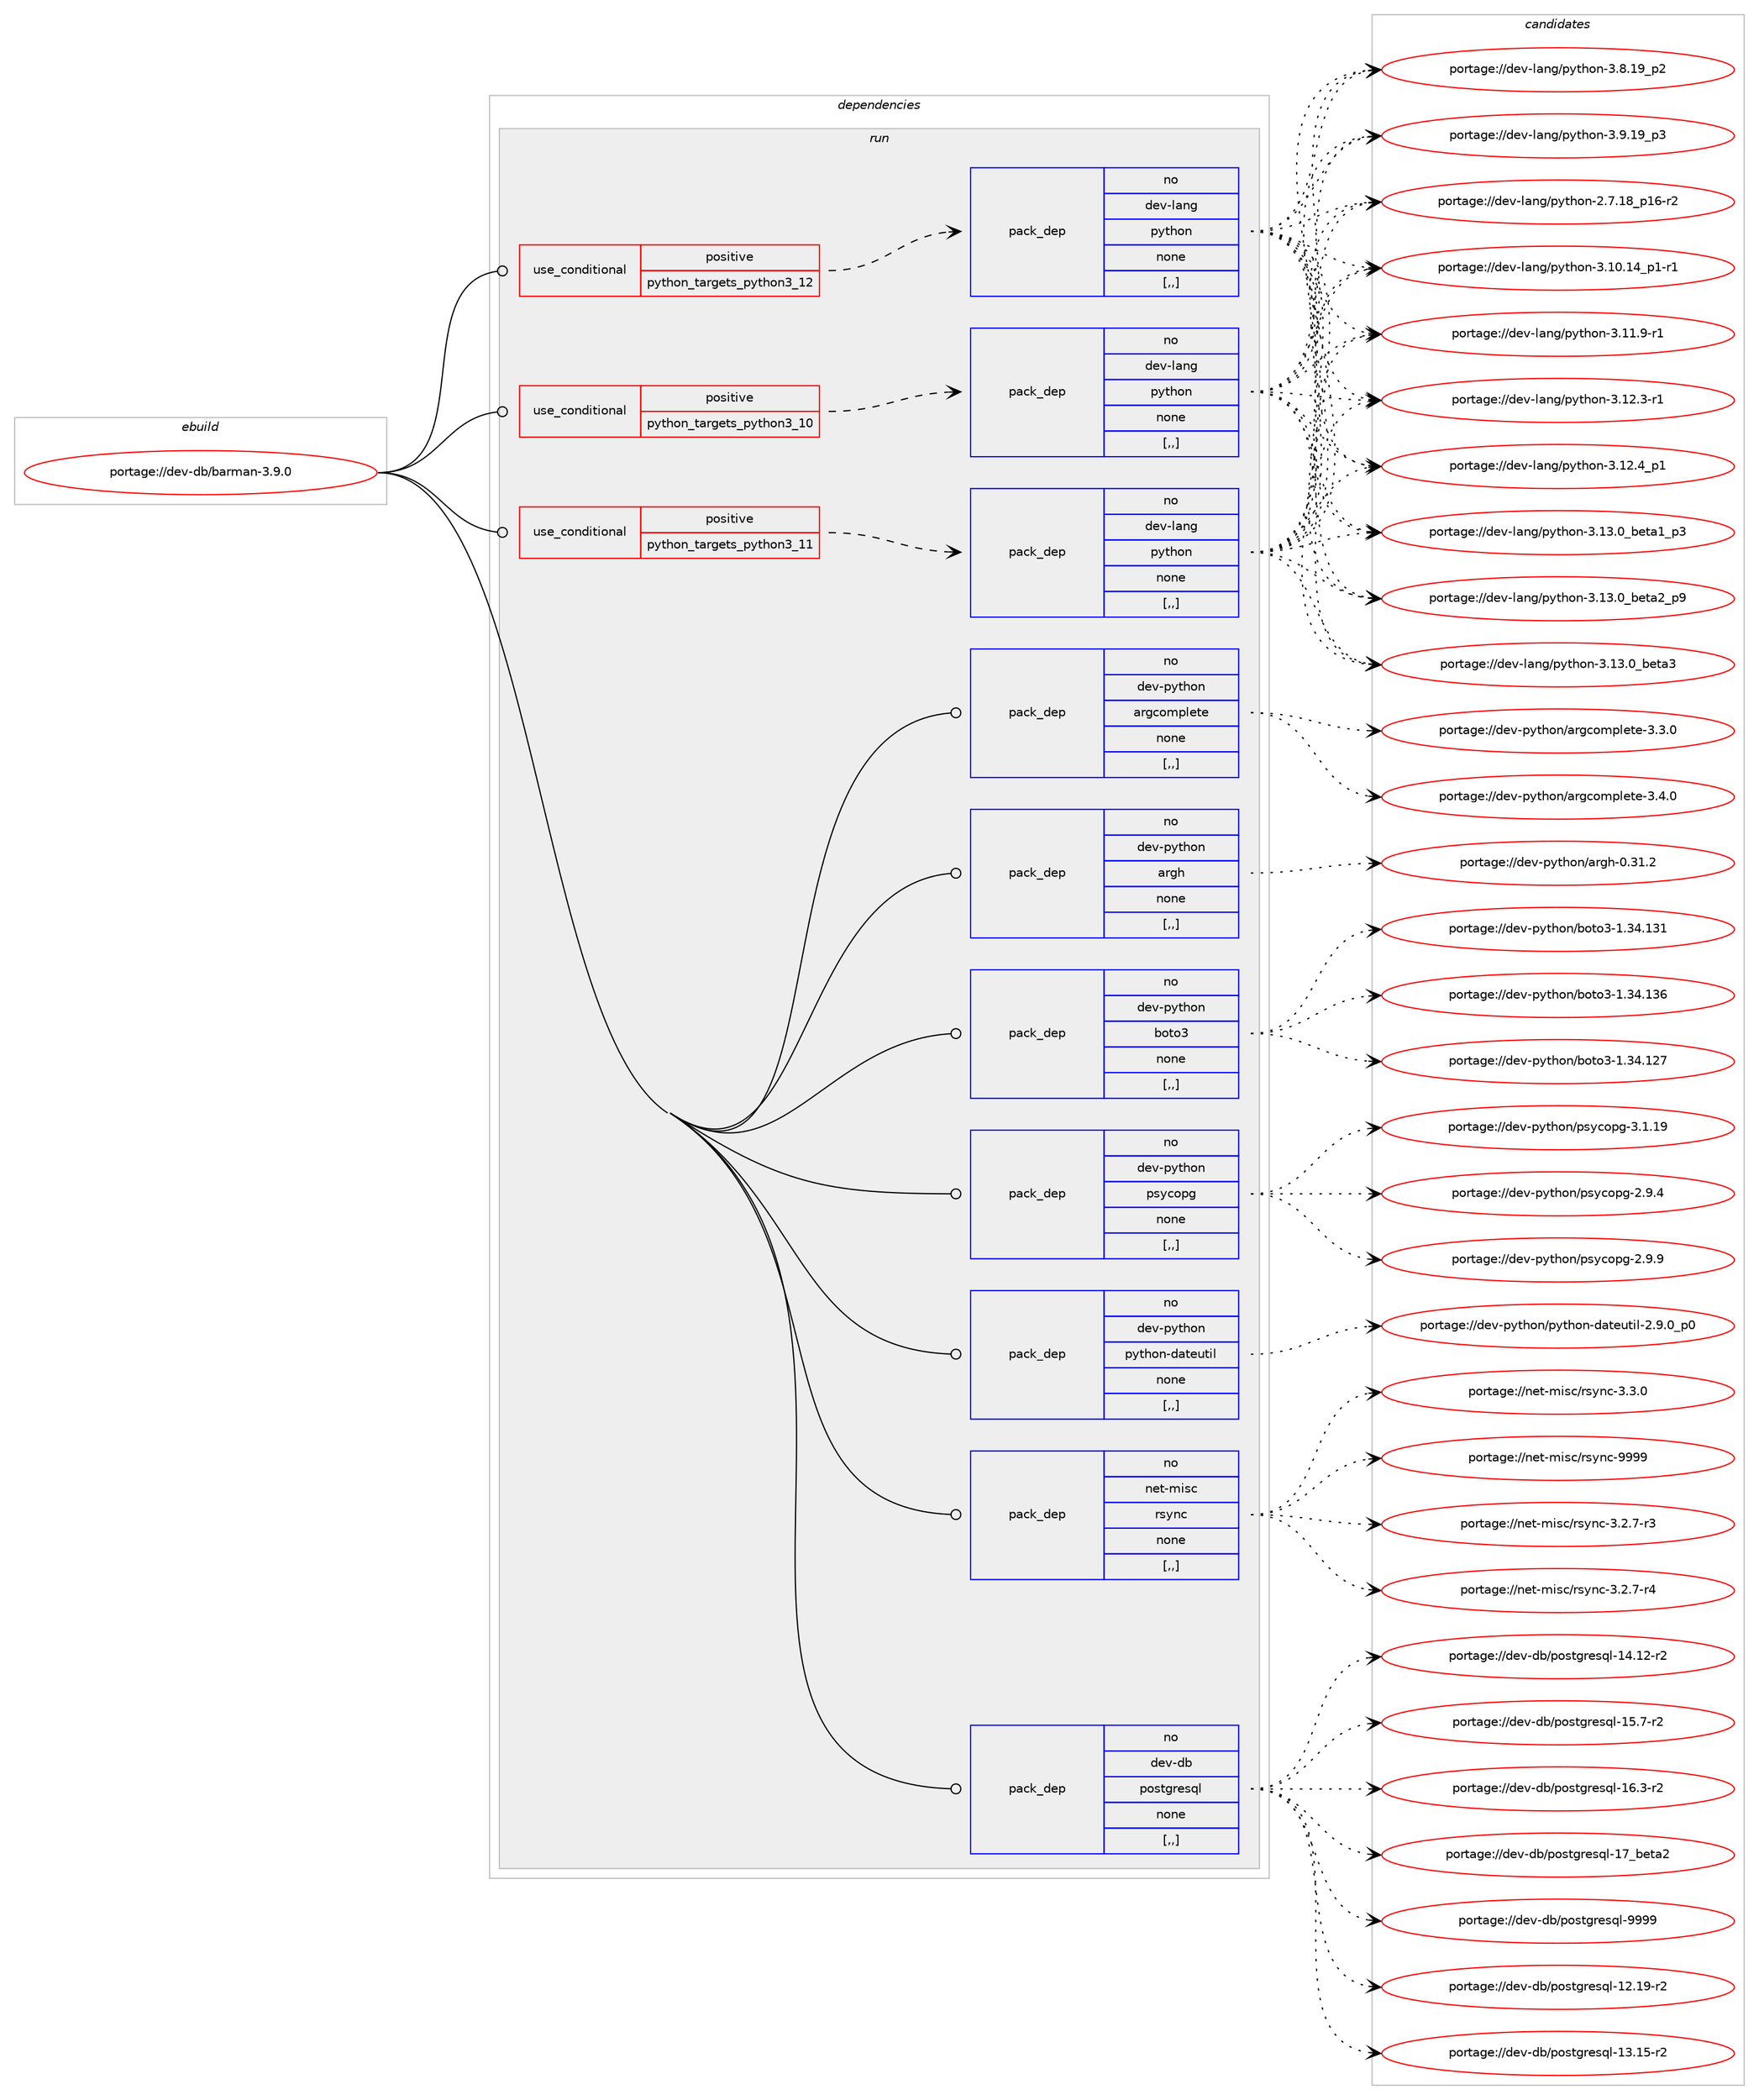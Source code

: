 digraph prolog {

# *************
# Graph options
# *************

newrank=true;
concentrate=true;
compound=true;
graph [rankdir=LR,fontname=Helvetica,fontsize=10,ranksep=1.5];#, ranksep=2.5, nodesep=0.2];
edge  [arrowhead=vee];
node  [fontname=Helvetica,fontsize=10];

# **********
# The ebuild
# **********

subgraph cluster_leftcol {
color=gray;
rank=same;
label=<<i>ebuild</i>>;
id [label="portage://dev-db/barman-3.9.0", color=red, width=4, href="../dev-db/barman-3.9.0.svg"];
}

# ****************
# The dependencies
# ****************

subgraph cluster_midcol {
color=gray;
label=<<i>dependencies</i>>;
subgraph cluster_compile {
fillcolor="#eeeeee";
style=filled;
label=<<i>compile</i>>;
}
subgraph cluster_compileandrun {
fillcolor="#eeeeee";
style=filled;
label=<<i>compile and run</i>>;
}
subgraph cluster_run {
fillcolor="#eeeeee";
style=filled;
label=<<i>run</i>>;
subgraph cond16571 {
dependency64077 [label=<<TABLE BORDER="0" CELLBORDER="1" CELLSPACING="0" CELLPADDING="4"><TR><TD ROWSPAN="3" CELLPADDING="10">use_conditional</TD></TR><TR><TD>positive</TD></TR><TR><TD>python_targets_python3_10</TD></TR></TABLE>>, shape=none, color=red];
subgraph pack46614 {
dependency64078 [label=<<TABLE BORDER="0" CELLBORDER="1" CELLSPACING="0" CELLPADDING="4" WIDTH="220"><TR><TD ROWSPAN="6" CELLPADDING="30">pack_dep</TD></TR><TR><TD WIDTH="110">no</TD></TR><TR><TD>dev-lang</TD></TR><TR><TD>python</TD></TR><TR><TD>none</TD></TR><TR><TD>[,,]</TD></TR></TABLE>>, shape=none, color=blue];
}
dependency64077:e -> dependency64078:w [weight=20,style="dashed",arrowhead="vee"];
}
id:e -> dependency64077:w [weight=20,style="solid",arrowhead="odot"];
subgraph cond16572 {
dependency64079 [label=<<TABLE BORDER="0" CELLBORDER="1" CELLSPACING="0" CELLPADDING="4"><TR><TD ROWSPAN="3" CELLPADDING="10">use_conditional</TD></TR><TR><TD>positive</TD></TR><TR><TD>python_targets_python3_11</TD></TR></TABLE>>, shape=none, color=red];
subgraph pack46615 {
dependency64080 [label=<<TABLE BORDER="0" CELLBORDER="1" CELLSPACING="0" CELLPADDING="4" WIDTH="220"><TR><TD ROWSPAN="6" CELLPADDING="30">pack_dep</TD></TR><TR><TD WIDTH="110">no</TD></TR><TR><TD>dev-lang</TD></TR><TR><TD>python</TD></TR><TR><TD>none</TD></TR><TR><TD>[,,]</TD></TR></TABLE>>, shape=none, color=blue];
}
dependency64079:e -> dependency64080:w [weight=20,style="dashed",arrowhead="vee"];
}
id:e -> dependency64079:w [weight=20,style="solid",arrowhead="odot"];
subgraph cond16573 {
dependency64081 [label=<<TABLE BORDER="0" CELLBORDER="1" CELLSPACING="0" CELLPADDING="4"><TR><TD ROWSPAN="3" CELLPADDING="10">use_conditional</TD></TR><TR><TD>positive</TD></TR><TR><TD>python_targets_python3_12</TD></TR></TABLE>>, shape=none, color=red];
subgraph pack46616 {
dependency64082 [label=<<TABLE BORDER="0" CELLBORDER="1" CELLSPACING="0" CELLPADDING="4" WIDTH="220"><TR><TD ROWSPAN="6" CELLPADDING="30">pack_dep</TD></TR><TR><TD WIDTH="110">no</TD></TR><TR><TD>dev-lang</TD></TR><TR><TD>python</TD></TR><TR><TD>none</TD></TR><TR><TD>[,,]</TD></TR></TABLE>>, shape=none, color=blue];
}
dependency64081:e -> dependency64082:w [weight=20,style="dashed",arrowhead="vee"];
}
id:e -> dependency64081:w [weight=20,style="solid",arrowhead="odot"];
subgraph pack46617 {
dependency64083 [label=<<TABLE BORDER="0" CELLBORDER="1" CELLSPACING="0" CELLPADDING="4" WIDTH="220"><TR><TD ROWSPAN="6" CELLPADDING="30">pack_dep</TD></TR><TR><TD WIDTH="110">no</TD></TR><TR><TD>dev-db</TD></TR><TR><TD>postgresql</TD></TR><TR><TD>none</TD></TR><TR><TD>[,,]</TD></TR></TABLE>>, shape=none, color=blue];
}
id:e -> dependency64083:w [weight=20,style="solid",arrowhead="odot"];
subgraph pack46618 {
dependency64084 [label=<<TABLE BORDER="0" CELLBORDER="1" CELLSPACING="0" CELLPADDING="4" WIDTH="220"><TR><TD ROWSPAN="6" CELLPADDING="30">pack_dep</TD></TR><TR><TD WIDTH="110">no</TD></TR><TR><TD>dev-python</TD></TR><TR><TD>argcomplete</TD></TR><TR><TD>none</TD></TR><TR><TD>[,,]</TD></TR></TABLE>>, shape=none, color=blue];
}
id:e -> dependency64084:w [weight=20,style="solid",arrowhead="odot"];
subgraph pack46619 {
dependency64085 [label=<<TABLE BORDER="0" CELLBORDER="1" CELLSPACING="0" CELLPADDING="4" WIDTH="220"><TR><TD ROWSPAN="6" CELLPADDING="30">pack_dep</TD></TR><TR><TD WIDTH="110">no</TD></TR><TR><TD>dev-python</TD></TR><TR><TD>argh</TD></TR><TR><TD>none</TD></TR><TR><TD>[,,]</TD></TR></TABLE>>, shape=none, color=blue];
}
id:e -> dependency64085:w [weight=20,style="solid",arrowhead="odot"];
subgraph pack46620 {
dependency64086 [label=<<TABLE BORDER="0" CELLBORDER="1" CELLSPACING="0" CELLPADDING="4" WIDTH="220"><TR><TD ROWSPAN="6" CELLPADDING="30">pack_dep</TD></TR><TR><TD WIDTH="110">no</TD></TR><TR><TD>dev-python</TD></TR><TR><TD>boto3</TD></TR><TR><TD>none</TD></TR><TR><TD>[,,]</TD></TR></TABLE>>, shape=none, color=blue];
}
id:e -> dependency64086:w [weight=20,style="solid",arrowhead="odot"];
subgraph pack46621 {
dependency64087 [label=<<TABLE BORDER="0" CELLBORDER="1" CELLSPACING="0" CELLPADDING="4" WIDTH="220"><TR><TD ROWSPAN="6" CELLPADDING="30">pack_dep</TD></TR><TR><TD WIDTH="110">no</TD></TR><TR><TD>dev-python</TD></TR><TR><TD>psycopg</TD></TR><TR><TD>none</TD></TR><TR><TD>[,,]</TD></TR></TABLE>>, shape=none, color=blue];
}
id:e -> dependency64087:w [weight=20,style="solid",arrowhead="odot"];
subgraph pack46622 {
dependency64088 [label=<<TABLE BORDER="0" CELLBORDER="1" CELLSPACING="0" CELLPADDING="4" WIDTH="220"><TR><TD ROWSPAN="6" CELLPADDING="30">pack_dep</TD></TR><TR><TD WIDTH="110">no</TD></TR><TR><TD>dev-python</TD></TR><TR><TD>python-dateutil</TD></TR><TR><TD>none</TD></TR><TR><TD>[,,]</TD></TR></TABLE>>, shape=none, color=blue];
}
id:e -> dependency64088:w [weight=20,style="solid",arrowhead="odot"];
subgraph pack46623 {
dependency64089 [label=<<TABLE BORDER="0" CELLBORDER="1" CELLSPACING="0" CELLPADDING="4" WIDTH="220"><TR><TD ROWSPAN="6" CELLPADDING="30">pack_dep</TD></TR><TR><TD WIDTH="110">no</TD></TR><TR><TD>net-misc</TD></TR><TR><TD>rsync</TD></TR><TR><TD>none</TD></TR><TR><TD>[,,]</TD></TR></TABLE>>, shape=none, color=blue];
}
id:e -> dependency64089:w [weight=20,style="solid",arrowhead="odot"];
}
}

# **************
# The candidates
# **************

subgraph cluster_choices {
rank=same;
color=gray;
label=<<i>candidates</i>>;

subgraph choice46614 {
color=black;
nodesep=1;
choice100101118451089711010347112121116104111110455046554649569511249544511450 [label="portage://dev-lang/python-2.7.18_p16-r2", color=red, width=4,href="../dev-lang/python-2.7.18_p16-r2.svg"];
choice100101118451089711010347112121116104111110455146494846495295112494511449 [label="portage://dev-lang/python-3.10.14_p1-r1", color=red, width=4,href="../dev-lang/python-3.10.14_p1-r1.svg"];
choice100101118451089711010347112121116104111110455146494946574511449 [label="portage://dev-lang/python-3.11.9-r1", color=red, width=4,href="../dev-lang/python-3.11.9-r1.svg"];
choice100101118451089711010347112121116104111110455146495046514511449 [label="portage://dev-lang/python-3.12.3-r1", color=red, width=4,href="../dev-lang/python-3.12.3-r1.svg"];
choice100101118451089711010347112121116104111110455146495046529511249 [label="portage://dev-lang/python-3.12.4_p1", color=red, width=4,href="../dev-lang/python-3.12.4_p1.svg"];
choice10010111845108971101034711212111610411111045514649514648959810111697499511251 [label="portage://dev-lang/python-3.13.0_beta1_p3", color=red, width=4,href="../dev-lang/python-3.13.0_beta1_p3.svg"];
choice10010111845108971101034711212111610411111045514649514648959810111697509511257 [label="portage://dev-lang/python-3.13.0_beta2_p9", color=red, width=4,href="../dev-lang/python-3.13.0_beta2_p9.svg"];
choice1001011184510897110103471121211161041111104551464951464895981011169751 [label="portage://dev-lang/python-3.13.0_beta3", color=red, width=4,href="../dev-lang/python-3.13.0_beta3.svg"];
choice100101118451089711010347112121116104111110455146564649579511250 [label="portage://dev-lang/python-3.8.19_p2", color=red, width=4,href="../dev-lang/python-3.8.19_p2.svg"];
choice100101118451089711010347112121116104111110455146574649579511251 [label="portage://dev-lang/python-3.9.19_p3", color=red, width=4,href="../dev-lang/python-3.9.19_p3.svg"];
dependency64078:e -> choice100101118451089711010347112121116104111110455046554649569511249544511450:w [style=dotted,weight="100"];
dependency64078:e -> choice100101118451089711010347112121116104111110455146494846495295112494511449:w [style=dotted,weight="100"];
dependency64078:e -> choice100101118451089711010347112121116104111110455146494946574511449:w [style=dotted,weight="100"];
dependency64078:e -> choice100101118451089711010347112121116104111110455146495046514511449:w [style=dotted,weight="100"];
dependency64078:e -> choice100101118451089711010347112121116104111110455146495046529511249:w [style=dotted,weight="100"];
dependency64078:e -> choice10010111845108971101034711212111610411111045514649514648959810111697499511251:w [style=dotted,weight="100"];
dependency64078:e -> choice10010111845108971101034711212111610411111045514649514648959810111697509511257:w [style=dotted,weight="100"];
dependency64078:e -> choice1001011184510897110103471121211161041111104551464951464895981011169751:w [style=dotted,weight="100"];
dependency64078:e -> choice100101118451089711010347112121116104111110455146564649579511250:w [style=dotted,weight="100"];
dependency64078:e -> choice100101118451089711010347112121116104111110455146574649579511251:w [style=dotted,weight="100"];
}
subgraph choice46615 {
color=black;
nodesep=1;
choice100101118451089711010347112121116104111110455046554649569511249544511450 [label="portage://dev-lang/python-2.7.18_p16-r2", color=red, width=4,href="../dev-lang/python-2.7.18_p16-r2.svg"];
choice100101118451089711010347112121116104111110455146494846495295112494511449 [label="portage://dev-lang/python-3.10.14_p1-r1", color=red, width=4,href="../dev-lang/python-3.10.14_p1-r1.svg"];
choice100101118451089711010347112121116104111110455146494946574511449 [label="portage://dev-lang/python-3.11.9-r1", color=red, width=4,href="../dev-lang/python-3.11.9-r1.svg"];
choice100101118451089711010347112121116104111110455146495046514511449 [label="portage://dev-lang/python-3.12.3-r1", color=red, width=4,href="../dev-lang/python-3.12.3-r1.svg"];
choice100101118451089711010347112121116104111110455146495046529511249 [label="portage://dev-lang/python-3.12.4_p1", color=red, width=4,href="../dev-lang/python-3.12.4_p1.svg"];
choice10010111845108971101034711212111610411111045514649514648959810111697499511251 [label="portage://dev-lang/python-3.13.0_beta1_p3", color=red, width=4,href="../dev-lang/python-3.13.0_beta1_p3.svg"];
choice10010111845108971101034711212111610411111045514649514648959810111697509511257 [label="portage://dev-lang/python-3.13.0_beta2_p9", color=red, width=4,href="../dev-lang/python-3.13.0_beta2_p9.svg"];
choice1001011184510897110103471121211161041111104551464951464895981011169751 [label="portage://dev-lang/python-3.13.0_beta3", color=red, width=4,href="../dev-lang/python-3.13.0_beta3.svg"];
choice100101118451089711010347112121116104111110455146564649579511250 [label="portage://dev-lang/python-3.8.19_p2", color=red, width=4,href="../dev-lang/python-3.8.19_p2.svg"];
choice100101118451089711010347112121116104111110455146574649579511251 [label="portage://dev-lang/python-3.9.19_p3", color=red, width=4,href="../dev-lang/python-3.9.19_p3.svg"];
dependency64080:e -> choice100101118451089711010347112121116104111110455046554649569511249544511450:w [style=dotted,weight="100"];
dependency64080:e -> choice100101118451089711010347112121116104111110455146494846495295112494511449:w [style=dotted,weight="100"];
dependency64080:e -> choice100101118451089711010347112121116104111110455146494946574511449:w [style=dotted,weight="100"];
dependency64080:e -> choice100101118451089711010347112121116104111110455146495046514511449:w [style=dotted,weight="100"];
dependency64080:e -> choice100101118451089711010347112121116104111110455146495046529511249:w [style=dotted,weight="100"];
dependency64080:e -> choice10010111845108971101034711212111610411111045514649514648959810111697499511251:w [style=dotted,weight="100"];
dependency64080:e -> choice10010111845108971101034711212111610411111045514649514648959810111697509511257:w [style=dotted,weight="100"];
dependency64080:e -> choice1001011184510897110103471121211161041111104551464951464895981011169751:w [style=dotted,weight="100"];
dependency64080:e -> choice100101118451089711010347112121116104111110455146564649579511250:w [style=dotted,weight="100"];
dependency64080:e -> choice100101118451089711010347112121116104111110455146574649579511251:w [style=dotted,weight="100"];
}
subgraph choice46616 {
color=black;
nodesep=1;
choice100101118451089711010347112121116104111110455046554649569511249544511450 [label="portage://dev-lang/python-2.7.18_p16-r2", color=red, width=4,href="../dev-lang/python-2.7.18_p16-r2.svg"];
choice100101118451089711010347112121116104111110455146494846495295112494511449 [label="portage://dev-lang/python-3.10.14_p1-r1", color=red, width=4,href="../dev-lang/python-3.10.14_p1-r1.svg"];
choice100101118451089711010347112121116104111110455146494946574511449 [label="portage://dev-lang/python-3.11.9-r1", color=red, width=4,href="../dev-lang/python-3.11.9-r1.svg"];
choice100101118451089711010347112121116104111110455146495046514511449 [label="portage://dev-lang/python-3.12.3-r1", color=red, width=4,href="../dev-lang/python-3.12.3-r1.svg"];
choice100101118451089711010347112121116104111110455146495046529511249 [label="portage://dev-lang/python-3.12.4_p1", color=red, width=4,href="../dev-lang/python-3.12.4_p1.svg"];
choice10010111845108971101034711212111610411111045514649514648959810111697499511251 [label="portage://dev-lang/python-3.13.0_beta1_p3", color=red, width=4,href="../dev-lang/python-3.13.0_beta1_p3.svg"];
choice10010111845108971101034711212111610411111045514649514648959810111697509511257 [label="portage://dev-lang/python-3.13.0_beta2_p9", color=red, width=4,href="../dev-lang/python-3.13.0_beta2_p9.svg"];
choice1001011184510897110103471121211161041111104551464951464895981011169751 [label="portage://dev-lang/python-3.13.0_beta3", color=red, width=4,href="../dev-lang/python-3.13.0_beta3.svg"];
choice100101118451089711010347112121116104111110455146564649579511250 [label="portage://dev-lang/python-3.8.19_p2", color=red, width=4,href="../dev-lang/python-3.8.19_p2.svg"];
choice100101118451089711010347112121116104111110455146574649579511251 [label="portage://dev-lang/python-3.9.19_p3", color=red, width=4,href="../dev-lang/python-3.9.19_p3.svg"];
dependency64082:e -> choice100101118451089711010347112121116104111110455046554649569511249544511450:w [style=dotted,weight="100"];
dependency64082:e -> choice100101118451089711010347112121116104111110455146494846495295112494511449:w [style=dotted,weight="100"];
dependency64082:e -> choice100101118451089711010347112121116104111110455146494946574511449:w [style=dotted,weight="100"];
dependency64082:e -> choice100101118451089711010347112121116104111110455146495046514511449:w [style=dotted,weight="100"];
dependency64082:e -> choice100101118451089711010347112121116104111110455146495046529511249:w [style=dotted,weight="100"];
dependency64082:e -> choice10010111845108971101034711212111610411111045514649514648959810111697499511251:w [style=dotted,weight="100"];
dependency64082:e -> choice10010111845108971101034711212111610411111045514649514648959810111697509511257:w [style=dotted,weight="100"];
dependency64082:e -> choice1001011184510897110103471121211161041111104551464951464895981011169751:w [style=dotted,weight="100"];
dependency64082:e -> choice100101118451089711010347112121116104111110455146564649579511250:w [style=dotted,weight="100"];
dependency64082:e -> choice100101118451089711010347112121116104111110455146574649579511251:w [style=dotted,weight="100"];
}
subgraph choice46617 {
color=black;
nodesep=1;
choice1001011184510098471121111151161031141011151131084549504649574511450 [label="portage://dev-db/postgresql-12.19-r2", color=red, width=4,href="../dev-db/postgresql-12.19-r2.svg"];
choice1001011184510098471121111151161031141011151131084549514649534511450 [label="portage://dev-db/postgresql-13.15-r2", color=red, width=4,href="../dev-db/postgresql-13.15-r2.svg"];
choice1001011184510098471121111151161031141011151131084549524649504511450 [label="portage://dev-db/postgresql-14.12-r2", color=red, width=4,href="../dev-db/postgresql-14.12-r2.svg"];
choice10010111845100984711211111511610311410111511310845495346554511450 [label="portage://dev-db/postgresql-15.7-r2", color=red, width=4,href="../dev-db/postgresql-15.7-r2.svg"];
choice10010111845100984711211111511610311410111511310845495446514511450 [label="portage://dev-db/postgresql-16.3-r2", color=red, width=4,href="../dev-db/postgresql-16.3-r2.svg"];
choice10010111845100984711211111511610311410111511310845495595981011169750 [label="portage://dev-db/postgresql-17_beta2", color=red, width=4,href="../dev-db/postgresql-17_beta2.svg"];
choice1001011184510098471121111151161031141011151131084557575757 [label="portage://dev-db/postgresql-9999", color=red, width=4,href="../dev-db/postgresql-9999.svg"];
dependency64083:e -> choice1001011184510098471121111151161031141011151131084549504649574511450:w [style=dotted,weight="100"];
dependency64083:e -> choice1001011184510098471121111151161031141011151131084549514649534511450:w [style=dotted,weight="100"];
dependency64083:e -> choice1001011184510098471121111151161031141011151131084549524649504511450:w [style=dotted,weight="100"];
dependency64083:e -> choice10010111845100984711211111511610311410111511310845495346554511450:w [style=dotted,weight="100"];
dependency64083:e -> choice10010111845100984711211111511610311410111511310845495446514511450:w [style=dotted,weight="100"];
dependency64083:e -> choice10010111845100984711211111511610311410111511310845495595981011169750:w [style=dotted,weight="100"];
dependency64083:e -> choice1001011184510098471121111151161031141011151131084557575757:w [style=dotted,weight="100"];
}
subgraph choice46618 {
color=black;
nodesep=1;
choice10010111845112121116104111110479711410399111109112108101116101455146514648 [label="portage://dev-python/argcomplete-3.3.0", color=red, width=4,href="../dev-python/argcomplete-3.3.0.svg"];
choice10010111845112121116104111110479711410399111109112108101116101455146524648 [label="portage://dev-python/argcomplete-3.4.0", color=red, width=4,href="../dev-python/argcomplete-3.4.0.svg"];
dependency64084:e -> choice10010111845112121116104111110479711410399111109112108101116101455146514648:w [style=dotted,weight="100"];
dependency64084:e -> choice10010111845112121116104111110479711410399111109112108101116101455146524648:w [style=dotted,weight="100"];
}
subgraph choice46619 {
color=black;
nodesep=1;
choice10010111845112121116104111110479711410310445484651494650 [label="portage://dev-python/argh-0.31.2", color=red, width=4,href="../dev-python/argh-0.31.2.svg"];
dependency64085:e -> choice10010111845112121116104111110479711410310445484651494650:w [style=dotted,weight="100"];
}
subgraph choice46620 {
color=black;
nodesep=1;
choice10010111845112121116104111110479811111611151454946515246495055 [label="portage://dev-python/boto3-1.34.127", color=red, width=4,href="../dev-python/boto3-1.34.127.svg"];
choice10010111845112121116104111110479811111611151454946515246495149 [label="portage://dev-python/boto3-1.34.131", color=red, width=4,href="../dev-python/boto3-1.34.131.svg"];
choice10010111845112121116104111110479811111611151454946515246495154 [label="portage://dev-python/boto3-1.34.136", color=red, width=4,href="../dev-python/boto3-1.34.136.svg"];
dependency64086:e -> choice10010111845112121116104111110479811111611151454946515246495055:w [style=dotted,weight="100"];
dependency64086:e -> choice10010111845112121116104111110479811111611151454946515246495149:w [style=dotted,weight="100"];
dependency64086:e -> choice10010111845112121116104111110479811111611151454946515246495154:w [style=dotted,weight="100"];
}
subgraph choice46621 {
color=black;
nodesep=1;
choice100101118451121211161041111104711211512199111112103455046574652 [label="portage://dev-python/psycopg-2.9.4", color=red, width=4,href="../dev-python/psycopg-2.9.4.svg"];
choice100101118451121211161041111104711211512199111112103455046574657 [label="portage://dev-python/psycopg-2.9.9", color=red, width=4,href="../dev-python/psycopg-2.9.9.svg"];
choice10010111845112121116104111110471121151219911111210345514649464957 [label="portage://dev-python/psycopg-3.1.19", color=red, width=4,href="../dev-python/psycopg-3.1.19.svg"];
dependency64087:e -> choice100101118451121211161041111104711211512199111112103455046574652:w [style=dotted,weight="100"];
dependency64087:e -> choice100101118451121211161041111104711211512199111112103455046574657:w [style=dotted,weight="100"];
dependency64087:e -> choice10010111845112121116104111110471121151219911111210345514649464957:w [style=dotted,weight="100"];
}
subgraph choice46622 {
color=black;
nodesep=1;
choice100101118451121211161041111104711212111610411111045100971161011171161051084550465746489511248 [label="portage://dev-python/python-dateutil-2.9.0_p0", color=red, width=4,href="../dev-python/python-dateutil-2.9.0_p0.svg"];
dependency64088:e -> choice100101118451121211161041111104711212111610411111045100971161011171161051084550465746489511248:w [style=dotted,weight="100"];
}
subgraph choice46623 {
color=black;
nodesep=1;
choice110101116451091051159947114115121110994551465046554511451 [label="portage://net-misc/rsync-3.2.7-r3", color=red, width=4,href="../net-misc/rsync-3.2.7-r3.svg"];
choice110101116451091051159947114115121110994551465046554511452 [label="portage://net-misc/rsync-3.2.7-r4", color=red, width=4,href="../net-misc/rsync-3.2.7-r4.svg"];
choice11010111645109105115994711411512111099455146514648 [label="portage://net-misc/rsync-3.3.0", color=red, width=4,href="../net-misc/rsync-3.3.0.svg"];
choice110101116451091051159947114115121110994557575757 [label="portage://net-misc/rsync-9999", color=red, width=4,href="../net-misc/rsync-9999.svg"];
dependency64089:e -> choice110101116451091051159947114115121110994551465046554511451:w [style=dotted,weight="100"];
dependency64089:e -> choice110101116451091051159947114115121110994551465046554511452:w [style=dotted,weight="100"];
dependency64089:e -> choice11010111645109105115994711411512111099455146514648:w [style=dotted,weight="100"];
dependency64089:e -> choice110101116451091051159947114115121110994557575757:w [style=dotted,weight="100"];
}
}

}
